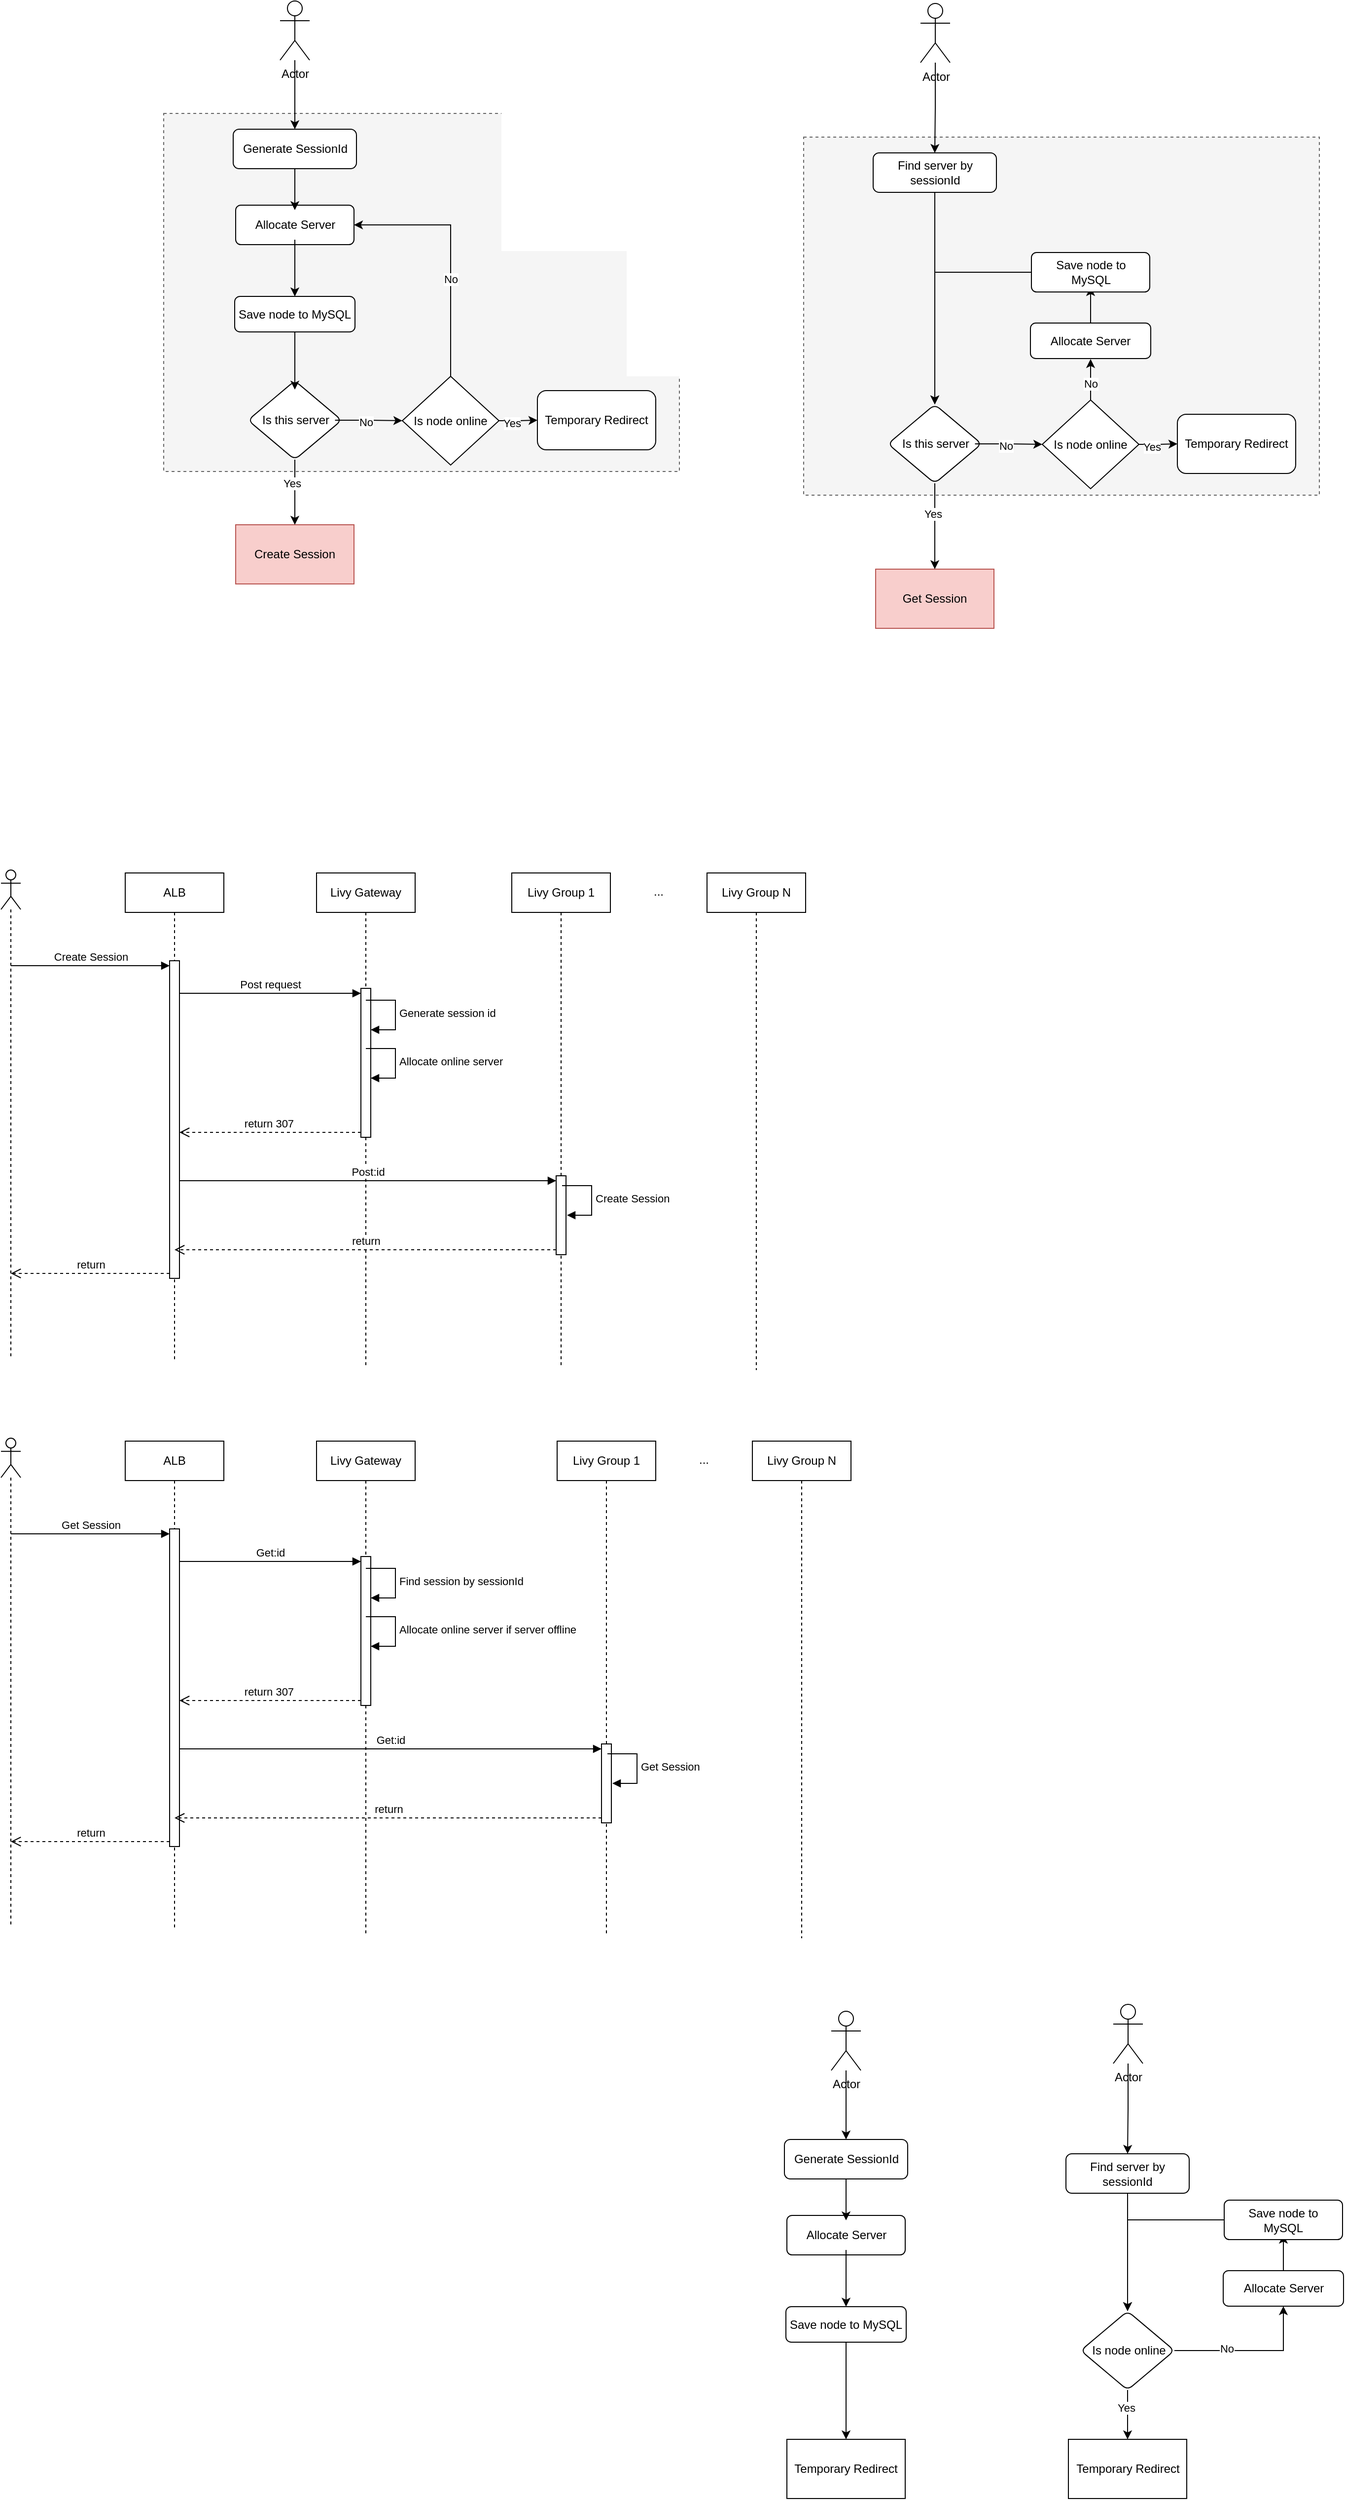<mxfile version="26.2.13">
  <diagram name="Page-1" id="TxlCP_52Zl4pygI22ciM">
    <mxGraphModel dx="1428" dy="822" grid="0" gridSize="10" guides="1" tooltips="1" connect="1" arrows="1" fold="1" page="0" pageScale="1" pageWidth="827" pageHeight="1169" math="0" shadow="0">
      <root>
        <mxCell id="0" />
        <mxCell id="1" parent="0" />
        <mxCell id="MgTznX3Nh4NJQTIRdK1o-61" value="" style="rounded=0;whiteSpace=wrap;html=1;dashed=1;fillColor=#f5f5f5;fontColor=#333333;strokeColor=#666666;" vertex="1" parent="1">
          <mxGeometry x="881" y="218" width="523" height="363" as="geometry" />
        </mxCell>
        <mxCell id="MgTznX3Nh4NJQTIRdK1o-23" value="" style="rounded=0;whiteSpace=wrap;html=1;dashed=1;fillColor=#f5f5f5;fontColor=#333333;strokeColor=#666666;" vertex="1" parent="1">
          <mxGeometry x="232" y="194" width="523" height="363" as="geometry" />
        </mxCell>
        <mxCell id="F9eBlbKyJguKDcQdJxCm-21" value="" style="edgeStyle=orthogonalEdgeStyle;rounded=0;orthogonalLoop=1;jettySize=auto;html=1;" parent="1" source="F9eBlbKyJguKDcQdJxCm-1" target="F9eBlbKyJguKDcQdJxCm-20" edge="1">
          <mxGeometry relative="1" as="geometry" />
        </mxCell>
        <mxCell id="F9eBlbKyJguKDcQdJxCm-1" value="Actor" style="shape=umlActor;verticalLabelPosition=bottom;verticalAlign=top;html=1;outlineConnect=0;" parent="1" vertex="1">
          <mxGeometry x="350" y="80" width="30" height="60" as="geometry" />
        </mxCell>
        <mxCell id="F9eBlbKyJguKDcQdJxCm-5" value="" style="rounded=1;whiteSpace=wrap;html=1;verticalAlign=top;arcSize=13;" parent="1" vertex="1">
          <mxGeometry x="305" y="287" width="120" height="40" as="geometry" />
        </mxCell>
        <mxCell id="MgTznX3Nh4NJQTIRdK1o-13" value="" style="edgeStyle=orthogonalEdgeStyle;rounded=0;orthogonalLoop=1;jettySize=auto;html=1;" edge="1" parent="1" source="F9eBlbKyJguKDcQdJxCm-7" target="MgTznX3Nh4NJQTIRdK1o-12">
          <mxGeometry relative="1" as="geometry" />
        </mxCell>
        <mxCell id="F9eBlbKyJguKDcQdJxCm-7" value="Allocate Server" style="text;html=1;align=center;verticalAlign=middle;whiteSpace=wrap;rounded=0;" parent="1" vertex="1">
          <mxGeometry x="322.5" y="292" width="85" height="30" as="geometry" />
        </mxCell>
        <mxCell id="F9eBlbKyJguKDcQdJxCm-11" value="" style="group" parent="1" vertex="1" connectable="0">
          <mxGeometry x="317.5" y="465" width="97" height="80" as="geometry" />
        </mxCell>
        <mxCell id="F9eBlbKyJguKDcQdJxCm-8" value="" style="rhombus;whiteSpace=wrap;html=1;verticalAlign=top;rounded=1;arcSize=13;" parent="F9eBlbKyJguKDcQdJxCm-11" vertex="1">
          <mxGeometry width="95" height="80" as="geometry" />
        </mxCell>
        <mxCell id="F9eBlbKyJguKDcQdJxCm-10" value="Is this server" style="text;html=1;align=center;verticalAlign=middle;whiteSpace=wrap;rounded=0;" parent="F9eBlbKyJguKDcQdJxCm-11" vertex="1">
          <mxGeometry x="8.75" y="25" width="79.5" height="30" as="geometry" />
        </mxCell>
        <mxCell id="F9eBlbKyJguKDcQdJxCm-22" value="" style="edgeStyle=orthogonalEdgeStyle;rounded=0;orthogonalLoop=1;jettySize=auto;html=1;" parent="1" source="F9eBlbKyJguKDcQdJxCm-20" target="F9eBlbKyJguKDcQdJxCm-7" edge="1">
          <mxGeometry relative="1" as="geometry" />
        </mxCell>
        <mxCell id="F9eBlbKyJguKDcQdJxCm-20" value="Generate SessionId" style="rounded=1;whiteSpace=wrap;html=1;" parent="1" vertex="1">
          <mxGeometry x="302.5" y="210" width="125" height="40" as="geometry" />
        </mxCell>
        <mxCell id="F9eBlbKyJguKDcQdJxCm-26" value="Create Session" style="whiteSpace=wrap;html=1;fillColor=#f8cecc;strokeColor=#b85450;" parent="1" vertex="1">
          <mxGeometry x="305" y="611" width="120" height="60" as="geometry" />
        </mxCell>
        <mxCell id="F9eBlbKyJguKDcQdJxCm-30" value="" style="edgeStyle=orthogonalEdgeStyle;rounded=0;orthogonalLoop=1;jettySize=auto;html=1;entryX=0.5;entryY=0;entryDx=0;entryDy=0;" parent="1" source="F9eBlbKyJguKDcQdJxCm-31" target="MgTznX3Nh4NJQTIRdK1o-69" edge="1">
          <mxGeometry relative="1" as="geometry">
            <mxPoint x="1014.5" y="212.5" as="targetPoint" />
          </mxGeometry>
        </mxCell>
        <mxCell id="F9eBlbKyJguKDcQdJxCm-31" value="Actor" style="shape=umlActor;verticalLabelPosition=bottom;verticalAlign=top;html=1;outlineConnect=0;" parent="1" vertex="1">
          <mxGeometry x="999.5" y="82.5" width="30" height="60" as="geometry" />
        </mxCell>
        <mxCell id="F9eBlbKyJguKDcQdJxCm-50" value="Get Session" style="whiteSpace=wrap;html=1;fillColor=#f8cecc;strokeColor=#b85450;" parent="1" vertex="1">
          <mxGeometry x="954" y="656" width="120" height="60" as="geometry" />
        </mxCell>
        <mxCell id="F9eBlbKyJguKDcQdJxCm-53" value="" style="shape=umlLifeline;perimeter=lifelinePerimeter;whiteSpace=wrap;html=1;container=1;dropTarget=0;collapsible=0;recursiveResize=0;outlineConnect=0;portConstraint=eastwest;newEdgeStyle={&quot;curved&quot;:0,&quot;rounded&quot;:0};participant=umlActor;" parent="1" vertex="1">
          <mxGeometry x="67" y="961" width="20" height="493" as="geometry" />
        </mxCell>
        <mxCell id="F9eBlbKyJguKDcQdJxCm-54" value="Livy Gateway" style="shape=umlLifeline;perimeter=lifelinePerimeter;whiteSpace=wrap;html=1;container=1;dropTarget=0;collapsible=0;recursiveResize=0;outlineConnect=0;portConstraint=eastwest;newEdgeStyle={&quot;curved&quot;:0,&quot;rounded&quot;:0};" parent="1" vertex="1">
          <mxGeometry x="387" y="964" width="100" height="500" as="geometry" />
        </mxCell>
        <mxCell id="F9eBlbKyJguKDcQdJxCm-68" value="" style="html=1;outlineConnect=0;targetShapes=umlLifeline;portConstraint=eastwest;newEdgeStyle={&quot;curved&quot;:0,&quot;rounded&quot;:0};points=[[0,0,0,0,5],[0,1,0,0,-5],[1,0,0,0,5],[1,1,0,0,-5]];perimeter=orthogonalPerimeter;" parent="F9eBlbKyJguKDcQdJxCm-54" vertex="1">
          <mxGeometry x="45" y="117" width="10" height="151" as="geometry" />
        </mxCell>
        <mxCell id="F9eBlbKyJguKDcQdJxCm-72" value="Generate session id" style="html=1;align=left;spacingLeft=2;endArrow=block;rounded=0;edgeStyle=orthogonalEdgeStyle;curved=0;rounded=0;" parent="F9eBlbKyJguKDcQdJxCm-54" edge="1">
          <mxGeometry relative="1" as="geometry">
            <mxPoint x="50" y="129" as="sourcePoint" />
            <Array as="points">
              <mxPoint x="80" y="159" />
            </Array>
            <mxPoint x="55" y="159" as="targetPoint" />
          </mxGeometry>
        </mxCell>
        <mxCell id="F9eBlbKyJguKDcQdJxCm-74" value="Allocate online server" style="html=1;align=left;spacingLeft=2;endArrow=block;rounded=0;edgeStyle=orthogonalEdgeStyle;curved=0;rounded=0;" parent="F9eBlbKyJguKDcQdJxCm-54" edge="1">
          <mxGeometry relative="1" as="geometry">
            <mxPoint x="50" y="178" as="sourcePoint" />
            <Array as="points">
              <mxPoint x="80" y="208" />
            </Array>
            <mxPoint x="55" y="208" as="targetPoint" />
          </mxGeometry>
        </mxCell>
        <mxCell id="F9eBlbKyJguKDcQdJxCm-55" value="Livy Group 1" style="shape=umlLifeline;perimeter=lifelinePerimeter;whiteSpace=wrap;html=1;container=1;dropTarget=0;collapsible=0;recursiveResize=0;outlineConnect=0;portConstraint=eastwest;newEdgeStyle={&quot;curved&quot;:0,&quot;rounded&quot;:0};" parent="1" vertex="1">
          <mxGeometry x="585" y="964" width="100" height="500" as="geometry" />
        </mxCell>
        <mxCell id="F9eBlbKyJguKDcQdJxCm-75" value="" style="html=1;points=[[0,0,0,0,5],[0,1,0,0,-5],[1,0,0,0,5],[1,1,0,0,-5]];perimeter=orthogonalPerimeter;outlineConnect=0;targetShapes=umlLifeline;portConstraint=eastwest;newEdgeStyle={&quot;curved&quot;:0,&quot;rounded&quot;:0};" parent="F9eBlbKyJguKDcQdJxCm-55" vertex="1">
          <mxGeometry x="45" y="307" width="10" height="80" as="geometry" />
        </mxCell>
        <mxCell id="F9eBlbKyJguKDcQdJxCm-80" value="Create Session" style="html=1;align=left;spacingLeft=2;endArrow=block;rounded=0;edgeStyle=orthogonalEdgeStyle;curved=0;rounded=0;" parent="F9eBlbKyJguKDcQdJxCm-55" edge="1">
          <mxGeometry relative="1" as="geometry">
            <mxPoint x="51" y="317" as="sourcePoint" />
            <Array as="points">
              <mxPoint x="81" y="347" />
            </Array>
            <mxPoint x="56" y="347" as="targetPoint" />
          </mxGeometry>
        </mxCell>
        <mxCell id="F9eBlbKyJguKDcQdJxCm-56" value="Livy Group N" style="shape=umlLifeline;perimeter=lifelinePerimeter;whiteSpace=wrap;html=1;container=1;dropTarget=0;collapsible=0;recursiveResize=0;outlineConnect=0;portConstraint=eastwest;newEdgeStyle={&quot;curved&quot;:0,&quot;rounded&quot;:0};" parent="1" vertex="1">
          <mxGeometry x="783" y="964" width="100" height="504" as="geometry" />
        </mxCell>
        <mxCell id="F9eBlbKyJguKDcQdJxCm-58" value="Create Session" style="html=1;verticalAlign=bottom;endArrow=block;curved=0;rounded=0;entryX=0;entryY=0;entryDx=0;entryDy=5;" parent="1" source="F9eBlbKyJguKDcQdJxCm-53" target="F9eBlbKyJguKDcQdJxCm-57" edge="1">
          <mxGeometry relative="1" as="geometry">
            <mxPoint x="220" y="1056" as="sourcePoint" />
          </mxGeometry>
        </mxCell>
        <mxCell id="F9eBlbKyJguKDcQdJxCm-59" value="return" style="html=1;verticalAlign=bottom;endArrow=open;dashed=1;endSize=8;curved=0;rounded=0;exitX=0;exitY=1;exitDx=0;exitDy=-5;" parent="1" source="F9eBlbKyJguKDcQdJxCm-57" target="F9eBlbKyJguKDcQdJxCm-53" edge="1">
          <mxGeometry relative="1" as="geometry">
            <mxPoint x="220" y="1126" as="targetPoint" />
          </mxGeometry>
        </mxCell>
        <mxCell id="F9eBlbKyJguKDcQdJxCm-67" value="ALB" style="shape=umlLifeline;perimeter=lifelinePerimeter;whiteSpace=wrap;html=1;container=1;dropTarget=0;collapsible=0;recursiveResize=0;outlineConnect=0;portConstraint=eastwest;newEdgeStyle={&quot;curved&quot;:0,&quot;rounded&quot;:0};" parent="1" vertex="1">
          <mxGeometry x="193" y="964" width="100" height="494" as="geometry" />
        </mxCell>
        <mxCell id="F9eBlbKyJguKDcQdJxCm-57" value="" style="html=1;points=[[0,0,0,0,5],[0,1,0,0,-5],[1,0,0,0,5],[1,1,0,0,-5]];perimeter=orthogonalPerimeter;outlineConnect=0;targetShapes=umlLifeline;portConstraint=eastwest;newEdgeStyle={&quot;curved&quot;:0,&quot;rounded&quot;:0};" parent="F9eBlbKyJguKDcQdJxCm-67" vertex="1">
          <mxGeometry x="45" y="89" width="10" height="322" as="geometry" />
        </mxCell>
        <mxCell id="F9eBlbKyJguKDcQdJxCm-69" value="Post request" style="html=1;verticalAlign=bottom;endArrow=block;curved=0;rounded=0;entryX=0;entryY=0;entryDx=0;entryDy=5;" parent="1" source="F9eBlbKyJguKDcQdJxCm-57" target="F9eBlbKyJguKDcQdJxCm-68" edge="1">
          <mxGeometry relative="1" as="geometry">
            <mxPoint x="362" y="1086" as="sourcePoint" />
          </mxGeometry>
        </mxCell>
        <mxCell id="F9eBlbKyJguKDcQdJxCm-70" value="return 307&amp;nbsp;" style="html=1;verticalAlign=bottom;endArrow=open;dashed=1;endSize=8;curved=0;rounded=0;exitX=0;exitY=1;exitDx=0;exitDy=-5;" parent="1" source="F9eBlbKyJguKDcQdJxCm-68" target="F9eBlbKyJguKDcQdJxCm-57" edge="1">
          <mxGeometry relative="1" as="geometry">
            <mxPoint x="362" y="1156" as="targetPoint" />
          </mxGeometry>
        </mxCell>
        <mxCell id="F9eBlbKyJguKDcQdJxCm-76" value="Post:id" style="html=1;verticalAlign=bottom;endArrow=block;curved=0;rounded=0;entryX=0;entryY=0;entryDx=0;entryDy=5;" parent="1" source="F9eBlbKyJguKDcQdJxCm-57" target="F9eBlbKyJguKDcQdJxCm-75" edge="1">
          <mxGeometry relative="1" as="geometry">
            <mxPoint x="560" y="1276" as="sourcePoint" />
          </mxGeometry>
        </mxCell>
        <mxCell id="F9eBlbKyJguKDcQdJxCm-77" value="return" style="html=1;verticalAlign=bottom;endArrow=open;dashed=1;endSize=8;curved=0;rounded=0;exitX=0;exitY=1;exitDx=0;exitDy=-5;" parent="1" source="F9eBlbKyJguKDcQdJxCm-75" target="F9eBlbKyJguKDcQdJxCm-67" edge="1">
          <mxGeometry relative="1" as="geometry">
            <mxPoint x="560" y="1346" as="targetPoint" />
          </mxGeometry>
        </mxCell>
        <mxCell id="F9eBlbKyJguKDcQdJxCm-78" value="..." style="text;html=1;align=center;verticalAlign=middle;whiteSpace=wrap;rounded=0;" parent="1" vertex="1">
          <mxGeometry x="704" y="968" width="60" height="30" as="geometry" />
        </mxCell>
        <mxCell id="F9eBlbKyJguKDcQdJxCm-81" value="" style="shape=umlLifeline;perimeter=lifelinePerimeter;whiteSpace=wrap;html=1;container=1;dropTarget=0;collapsible=0;recursiveResize=0;outlineConnect=0;portConstraint=eastwest;newEdgeStyle={&quot;curved&quot;:0,&quot;rounded&quot;:0};participant=umlActor;" parent="1" vertex="1">
          <mxGeometry x="67" y="1537" width="20" height="493" as="geometry" />
        </mxCell>
        <mxCell id="F9eBlbKyJguKDcQdJxCm-82" value="Livy Gateway" style="shape=umlLifeline;perimeter=lifelinePerimeter;whiteSpace=wrap;html=1;container=1;dropTarget=0;collapsible=0;recursiveResize=0;outlineConnect=0;portConstraint=eastwest;newEdgeStyle={&quot;curved&quot;:0,&quot;rounded&quot;:0};" parent="1" vertex="1">
          <mxGeometry x="387" y="1540" width="100" height="500" as="geometry" />
        </mxCell>
        <mxCell id="F9eBlbKyJguKDcQdJxCm-83" value="" style="html=1;outlineConnect=0;targetShapes=umlLifeline;portConstraint=eastwest;newEdgeStyle={&quot;curved&quot;:0,&quot;rounded&quot;:0};points=[[0,0,0,0,5],[0,1,0,0,-5],[1,0,0,0,5],[1,1,0,0,-5]];perimeter=orthogonalPerimeter;" parent="F9eBlbKyJguKDcQdJxCm-82" vertex="1">
          <mxGeometry x="45" y="117" width="10" height="151" as="geometry" />
        </mxCell>
        <mxCell id="F9eBlbKyJguKDcQdJxCm-84" value="Find session by sessionId" style="html=1;align=left;spacingLeft=2;endArrow=block;rounded=0;edgeStyle=orthogonalEdgeStyle;curved=0;rounded=0;" parent="F9eBlbKyJguKDcQdJxCm-82" edge="1">
          <mxGeometry relative="1" as="geometry">
            <mxPoint x="50" y="129" as="sourcePoint" />
            <Array as="points">
              <mxPoint x="80" y="159" />
            </Array>
            <mxPoint x="55" y="159" as="targetPoint" />
          </mxGeometry>
        </mxCell>
        <mxCell id="F9eBlbKyJguKDcQdJxCm-85" value="Allocate online server if server offline" style="html=1;align=left;spacingLeft=2;endArrow=block;rounded=0;edgeStyle=orthogonalEdgeStyle;curved=0;rounded=0;" parent="F9eBlbKyJguKDcQdJxCm-82" edge="1">
          <mxGeometry relative="1" as="geometry">
            <mxPoint x="50" y="178" as="sourcePoint" />
            <Array as="points">
              <mxPoint x="80" y="208" />
            </Array>
            <mxPoint x="55" y="208" as="targetPoint" />
          </mxGeometry>
        </mxCell>
        <mxCell id="F9eBlbKyJguKDcQdJxCm-86" value="Livy Group 1" style="shape=umlLifeline;perimeter=lifelinePerimeter;whiteSpace=wrap;html=1;container=1;dropTarget=0;collapsible=0;recursiveResize=0;outlineConnect=0;portConstraint=eastwest;newEdgeStyle={&quot;curved&quot;:0,&quot;rounded&quot;:0};" parent="1" vertex="1">
          <mxGeometry x="631" y="1540" width="100" height="500" as="geometry" />
        </mxCell>
        <mxCell id="F9eBlbKyJguKDcQdJxCm-87" value="" style="html=1;points=[[0,0,0,0,5],[0,1,0,0,-5],[1,0,0,0,5],[1,1,0,0,-5]];perimeter=orthogonalPerimeter;outlineConnect=0;targetShapes=umlLifeline;portConstraint=eastwest;newEdgeStyle={&quot;curved&quot;:0,&quot;rounded&quot;:0};" parent="F9eBlbKyJguKDcQdJxCm-86" vertex="1">
          <mxGeometry x="45" y="307" width="10" height="80" as="geometry" />
        </mxCell>
        <mxCell id="F9eBlbKyJguKDcQdJxCm-88" value="Get Session" style="html=1;align=left;spacingLeft=2;endArrow=block;rounded=0;edgeStyle=orthogonalEdgeStyle;curved=0;rounded=0;" parent="F9eBlbKyJguKDcQdJxCm-86" edge="1">
          <mxGeometry relative="1" as="geometry">
            <mxPoint x="51" y="317" as="sourcePoint" />
            <Array as="points">
              <mxPoint x="81" y="347" />
            </Array>
            <mxPoint x="56" y="347" as="targetPoint" />
          </mxGeometry>
        </mxCell>
        <mxCell id="F9eBlbKyJguKDcQdJxCm-89" value="Livy Group N" style="shape=umlLifeline;perimeter=lifelinePerimeter;whiteSpace=wrap;html=1;container=1;dropTarget=0;collapsible=0;recursiveResize=0;outlineConnect=0;portConstraint=eastwest;newEdgeStyle={&quot;curved&quot;:0,&quot;rounded&quot;:0};" parent="1" vertex="1">
          <mxGeometry x="829" y="1540" width="100" height="504" as="geometry" />
        </mxCell>
        <mxCell id="F9eBlbKyJguKDcQdJxCm-90" value="Get Session" style="html=1;verticalAlign=bottom;endArrow=block;curved=0;rounded=0;entryX=0;entryY=0;entryDx=0;entryDy=5;" parent="1" source="F9eBlbKyJguKDcQdJxCm-81" target="F9eBlbKyJguKDcQdJxCm-93" edge="1">
          <mxGeometry relative="1" as="geometry">
            <mxPoint x="220" y="1632" as="sourcePoint" />
          </mxGeometry>
        </mxCell>
        <mxCell id="F9eBlbKyJguKDcQdJxCm-91" value="return" style="html=1;verticalAlign=bottom;endArrow=open;dashed=1;endSize=8;curved=0;rounded=0;exitX=0;exitY=1;exitDx=0;exitDy=-5;" parent="1" source="F9eBlbKyJguKDcQdJxCm-93" target="F9eBlbKyJguKDcQdJxCm-81" edge="1">
          <mxGeometry relative="1" as="geometry">
            <mxPoint x="220" y="1702" as="targetPoint" />
          </mxGeometry>
        </mxCell>
        <mxCell id="F9eBlbKyJguKDcQdJxCm-92" value="ALB" style="shape=umlLifeline;perimeter=lifelinePerimeter;whiteSpace=wrap;html=1;container=1;dropTarget=0;collapsible=0;recursiveResize=0;outlineConnect=0;portConstraint=eastwest;newEdgeStyle={&quot;curved&quot;:0,&quot;rounded&quot;:0};" parent="1" vertex="1">
          <mxGeometry x="193" y="1540" width="100" height="494" as="geometry" />
        </mxCell>
        <mxCell id="F9eBlbKyJguKDcQdJxCm-93" value="" style="html=1;points=[[0,0,0,0,5],[0,1,0,0,-5],[1,0,0,0,5],[1,1,0,0,-5]];perimeter=orthogonalPerimeter;outlineConnect=0;targetShapes=umlLifeline;portConstraint=eastwest;newEdgeStyle={&quot;curved&quot;:0,&quot;rounded&quot;:0};" parent="F9eBlbKyJguKDcQdJxCm-92" vertex="1">
          <mxGeometry x="45" y="89" width="10" height="322" as="geometry" />
        </mxCell>
        <mxCell id="F9eBlbKyJguKDcQdJxCm-94" value="Get:id" style="html=1;verticalAlign=bottom;endArrow=block;curved=0;rounded=0;entryX=0;entryY=0;entryDx=0;entryDy=5;" parent="1" source="F9eBlbKyJguKDcQdJxCm-93" target="F9eBlbKyJguKDcQdJxCm-83" edge="1">
          <mxGeometry relative="1" as="geometry">
            <mxPoint x="362" y="1662" as="sourcePoint" />
          </mxGeometry>
        </mxCell>
        <mxCell id="F9eBlbKyJguKDcQdJxCm-95" value="return 307&amp;nbsp;" style="html=1;verticalAlign=bottom;endArrow=open;dashed=1;endSize=8;curved=0;rounded=0;exitX=0;exitY=1;exitDx=0;exitDy=-5;" parent="1" source="F9eBlbKyJguKDcQdJxCm-83" target="F9eBlbKyJguKDcQdJxCm-93" edge="1">
          <mxGeometry relative="1" as="geometry">
            <mxPoint x="362" y="1732" as="targetPoint" />
          </mxGeometry>
        </mxCell>
        <mxCell id="F9eBlbKyJguKDcQdJxCm-96" value="Get:id" style="html=1;verticalAlign=bottom;endArrow=block;curved=0;rounded=0;entryX=0;entryY=0;entryDx=0;entryDy=5;" parent="1" source="F9eBlbKyJguKDcQdJxCm-93" target="F9eBlbKyJguKDcQdJxCm-87" edge="1">
          <mxGeometry relative="1" as="geometry">
            <mxPoint x="560" y="1852" as="sourcePoint" />
          </mxGeometry>
        </mxCell>
        <mxCell id="F9eBlbKyJguKDcQdJxCm-97" value="return" style="html=1;verticalAlign=bottom;endArrow=open;dashed=1;endSize=8;curved=0;rounded=0;exitX=0;exitY=1;exitDx=0;exitDy=-5;" parent="1" source="F9eBlbKyJguKDcQdJxCm-87" target="F9eBlbKyJguKDcQdJxCm-92" edge="1">
          <mxGeometry relative="1" as="geometry">
            <mxPoint x="560" y="1922" as="targetPoint" />
          </mxGeometry>
        </mxCell>
        <mxCell id="F9eBlbKyJguKDcQdJxCm-98" value="..." style="text;html=1;align=center;verticalAlign=middle;whiteSpace=wrap;rounded=0;" parent="1" vertex="1">
          <mxGeometry x="750" y="1544" width="60" height="30" as="geometry" />
        </mxCell>
        <mxCell id="MgTznX3Nh4NJQTIRdK1o-16" value="" style="edgeStyle=orthogonalEdgeStyle;rounded=0;orthogonalLoop=1;jettySize=auto;html=1;" edge="1" parent="1" source="MgTznX3Nh4NJQTIRdK1o-12">
          <mxGeometry relative="1" as="geometry">
            <mxPoint x="365" y="474" as="targetPoint" />
          </mxGeometry>
        </mxCell>
        <mxCell id="MgTznX3Nh4NJQTIRdK1o-12" value="Save node to MySQL" style="rounded=1;whiteSpace=wrap;html=1;" vertex="1" parent="1">
          <mxGeometry x="304" y="379.5" width="122" height="36" as="geometry" />
        </mxCell>
        <mxCell id="MgTznX3Nh4NJQTIRdK1o-20" value="" style="edgeStyle=orthogonalEdgeStyle;rounded=0;orthogonalLoop=1;jettySize=auto;html=1;entryX=0.5;entryY=0;entryDx=0;entryDy=0;" edge="1" parent="1" source="F9eBlbKyJguKDcQdJxCm-8" target="F9eBlbKyJguKDcQdJxCm-26">
          <mxGeometry relative="1" as="geometry">
            <mxPoint x="365" y="605" as="targetPoint" />
          </mxGeometry>
        </mxCell>
        <mxCell id="MgTznX3Nh4NJQTIRdK1o-21" value="Yes" style="edgeLabel;html=1;align=center;verticalAlign=middle;resizable=0;points=[];" vertex="1" connectable="0" parent="MgTznX3Nh4NJQTIRdK1o-20">
          <mxGeometry x="-0.267" y="-3" relative="1" as="geometry">
            <mxPoint as="offset" />
          </mxGeometry>
        </mxCell>
        <mxCell id="MgTznX3Nh4NJQTIRdK1o-55" value="" style="edgeStyle=orthogonalEdgeStyle;rounded=0;orthogonalLoop=1;jettySize=auto;html=1;" edge="1" parent="1" source="MgTznX3Nh4NJQTIRdK1o-48" target="MgTznX3Nh4NJQTIRdK1o-52">
          <mxGeometry relative="1" as="geometry" />
        </mxCell>
        <mxCell id="MgTznX3Nh4NJQTIRdK1o-56" value="Yes" style="edgeLabel;html=1;align=center;verticalAlign=middle;resizable=0;points=[];" vertex="1" connectable="0" parent="MgTznX3Nh4NJQTIRdK1o-55">
          <mxGeometry x="-0.342" y="-1" relative="1" as="geometry">
            <mxPoint y="1" as="offset" />
          </mxGeometry>
        </mxCell>
        <mxCell id="MgTznX3Nh4NJQTIRdK1o-57" style="edgeStyle=orthogonalEdgeStyle;rounded=0;orthogonalLoop=1;jettySize=auto;html=1;entryX=1;entryY=0.5;entryDx=0;entryDy=0;exitX=0.5;exitY=0;exitDx=0;exitDy=0;" edge="1" parent="1" source="MgTznX3Nh4NJQTIRdK1o-48" target="F9eBlbKyJguKDcQdJxCm-5">
          <mxGeometry relative="1" as="geometry" />
        </mxCell>
        <mxCell id="MgTznX3Nh4NJQTIRdK1o-58" value="No" style="edgeLabel;html=1;align=center;verticalAlign=middle;resizable=0;points=[];" vertex="1" connectable="0" parent="MgTznX3Nh4NJQTIRdK1o-57">
          <mxGeometry x="-0.217" relative="1" as="geometry">
            <mxPoint as="offset" />
          </mxGeometry>
        </mxCell>
        <mxCell id="MgTznX3Nh4NJQTIRdK1o-48" value="Is node online" style="rhombus;whiteSpace=wrap;html=1;" vertex="1" parent="1">
          <mxGeometry x="474" y="460.5" width="98" height="90" as="geometry" />
        </mxCell>
        <mxCell id="MgTznX3Nh4NJQTIRdK1o-52" value="Temporary Redirect" style="rounded=1;whiteSpace=wrap;html=1;" vertex="1" parent="1">
          <mxGeometry x="611" y="475" width="120" height="60" as="geometry" />
        </mxCell>
        <mxCell id="MgTznX3Nh4NJQTIRdK1o-53" value="" style="edgeStyle=orthogonalEdgeStyle;rounded=0;orthogonalLoop=1;jettySize=auto;html=1;" edge="1" parent="1" source="F9eBlbKyJguKDcQdJxCm-10" target="MgTznX3Nh4NJQTIRdK1o-48">
          <mxGeometry relative="1" as="geometry" />
        </mxCell>
        <mxCell id="MgTznX3Nh4NJQTIRdK1o-54" value="No" style="edgeLabel;html=1;align=center;verticalAlign=middle;resizable=0;points=[];" vertex="1" connectable="0" parent="MgTznX3Nh4NJQTIRdK1o-53">
          <mxGeometry x="-0.12" y="-2" relative="1" as="geometry">
            <mxPoint as="offset" />
          </mxGeometry>
        </mxCell>
        <mxCell id="MgTznX3Nh4NJQTIRdK1o-65" value="" style="group" vertex="1" connectable="0" parent="1">
          <mxGeometry x="966.5" y="489" width="97" height="80" as="geometry" />
        </mxCell>
        <mxCell id="MgTznX3Nh4NJQTIRdK1o-66" value="" style="rhombus;whiteSpace=wrap;html=1;verticalAlign=top;rounded=1;arcSize=13;" vertex="1" parent="MgTznX3Nh4NJQTIRdK1o-65">
          <mxGeometry width="95" height="80" as="geometry" />
        </mxCell>
        <mxCell id="MgTznX3Nh4NJQTIRdK1o-67" value="Is this server" style="text;html=1;align=center;verticalAlign=middle;whiteSpace=wrap;rounded=0;" vertex="1" parent="MgTznX3Nh4NJQTIRdK1o-65">
          <mxGeometry x="8.75" y="25" width="79.5" height="30" as="geometry" />
        </mxCell>
        <mxCell id="MgTznX3Nh4NJQTIRdK1o-83" style="edgeStyle=orthogonalEdgeStyle;rounded=0;orthogonalLoop=1;jettySize=auto;html=1;" edge="1" parent="1" source="MgTznX3Nh4NJQTIRdK1o-69" target="MgTznX3Nh4NJQTIRdK1o-66">
          <mxGeometry relative="1" as="geometry" />
        </mxCell>
        <mxCell id="MgTznX3Nh4NJQTIRdK1o-69" value="Find server by sessionId" style="rounded=1;whiteSpace=wrap;html=1;" vertex="1" parent="1">
          <mxGeometry x="951.5" y="234" width="125" height="40" as="geometry" />
        </mxCell>
        <mxCell id="MgTznX3Nh4NJQTIRdK1o-82" value="" style="edgeStyle=orthogonalEdgeStyle;rounded=0;orthogonalLoop=1;jettySize=auto;html=1;" edge="1" parent="1" source="MgTznX3Nh4NJQTIRdK1o-71" target="MgTznX3Nh4NJQTIRdK1o-64">
          <mxGeometry relative="1" as="geometry" />
        </mxCell>
        <mxCell id="MgTznX3Nh4NJQTIRdK1o-71" value="Allocate Server" style="rounded=1;whiteSpace=wrap;html=1;" vertex="1" parent="1">
          <mxGeometry x="1111" y="406.5" width="122" height="36" as="geometry" />
        </mxCell>
        <mxCell id="MgTznX3Nh4NJQTIRdK1o-73" value="" style="edgeStyle=orthogonalEdgeStyle;rounded=0;orthogonalLoop=1;jettySize=auto;html=1;" edge="1" parent="1" source="MgTznX3Nh4NJQTIRdK1o-77" target="MgTznX3Nh4NJQTIRdK1o-78">
          <mxGeometry relative="1" as="geometry" />
        </mxCell>
        <mxCell id="MgTznX3Nh4NJQTIRdK1o-74" value="Yes" style="edgeLabel;html=1;align=center;verticalAlign=middle;resizable=0;points=[];" vertex="1" connectable="0" parent="MgTznX3Nh4NJQTIRdK1o-73">
          <mxGeometry x="-0.342" y="-1" relative="1" as="geometry">
            <mxPoint y="1" as="offset" />
          </mxGeometry>
        </mxCell>
        <mxCell id="MgTznX3Nh4NJQTIRdK1o-75" style="edgeStyle=orthogonalEdgeStyle;rounded=0;orthogonalLoop=1;jettySize=auto;html=1;exitX=0.5;exitY=0;exitDx=0;exitDy=0;" edge="1" parent="1" source="MgTznX3Nh4NJQTIRdK1o-77">
          <mxGeometry relative="1" as="geometry">
            <mxPoint x="1172" y="443" as="targetPoint" />
          </mxGeometry>
        </mxCell>
        <mxCell id="MgTznX3Nh4NJQTIRdK1o-76" value="No" style="edgeLabel;html=1;align=center;verticalAlign=middle;resizable=0;points=[];" vertex="1" connectable="0" parent="MgTznX3Nh4NJQTIRdK1o-75">
          <mxGeometry x="-0.217" relative="1" as="geometry">
            <mxPoint as="offset" />
          </mxGeometry>
        </mxCell>
        <mxCell id="MgTznX3Nh4NJQTIRdK1o-77" value="Is node online" style="rhombus;whiteSpace=wrap;html=1;" vertex="1" parent="1">
          <mxGeometry x="1123" y="484.5" width="98" height="90" as="geometry" />
        </mxCell>
        <mxCell id="MgTznX3Nh4NJQTIRdK1o-78" value="Temporary Redirect" style="rounded=1;whiteSpace=wrap;html=1;" vertex="1" parent="1">
          <mxGeometry x="1260" y="499" width="120" height="60" as="geometry" />
        </mxCell>
        <mxCell id="MgTznX3Nh4NJQTIRdK1o-79" value="" style="edgeStyle=orthogonalEdgeStyle;rounded=0;orthogonalLoop=1;jettySize=auto;html=1;" edge="1" parent="1" source="MgTznX3Nh4NJQTIRdK1o-67" target="MgTznX3Nh4NJQTIRdK1o-77">
          <mxGeometry relative="1" as="geometry" />
        </mxCell>
        <mxCell id="MgTznX3Nh4NJQTIRdK1o-80" value="No" style="edgeLabel;html=1;align=center;verticalAlign=middle;resizable=0;points=[];" vertex="1" connectable="0" parent="MgTznX3Nh4NJQTIRdK1o-79">
          <mxGeometry x="-0.12" y="-2" relative="1" as="geometry">
            <mxPoint as="offset" />
          </mxGeometry>
        </mxCell>
        <mxCell id="MgTznX3Nh4NJQTIRdK1o-81" value="" style="group" vertex="1" connectable="0" parent="1">
          <mxGeometry x="1112" y="335" width="120" height="40" as="geometry" />
        </mxCell>
        <mxCell id="MgTznX3Nh4NJQTIRdK1o-62" value="" style="rounded=1;whiteSpace=wrap;html=1;verticalAlign=top;arcSize=13;" vertex="1" parent="MgTznX3Nh4NJQTIRdK1o-81">
          <mxGeometry width="120" height="40" as="geometry" />
        </mxCell>
        <mxCell id="MgTznX3Nh4NJQTIRdK1o-64" value="Save node to MySQL" style="text;html=1;align=center;verticalAlign=middle;whiteSpace=wrap;rounded=0;" vertex="1" parent="MgTznX3Nh4NJQTIRdK1o-81">
          <mxGeometry x="17.5" y="5" width="85" height="30" as="geometry" />
        </mxCell>
        <mxCell id="MgTznX3Nh4NJQTIRdK1o-84" style="edgeStyle=orthogonalEdgeStyle;rounded=0;orthogonalLoop=1;jettySize=auto;html=1;entryX=0.5;entryY=0;entryDx=0;entryDy=0;" edge="1" parent="1" source="MgTznX3Nh4NJQTIRdK1o-66" target="F9eBlbKyJguKDcQdJxCm-50">
          <mxGeometry relative="1" as="geometry" />
        </mxCell>
        <mxCell id="MgTznX3Nh4NJQTIRdK1o-85" value="Yes" style="edgeLabel;html=1;align=center;verticalAlign=middle;resizable=0;points=[];" vertex="1" connectable="0" parent="MgTznX3Nh4NJQTIRdK1o-84">
          <mxGeometry x="-0.287" y="-2" relative="1" as="geometry">
            <mxPoint as="offset" />
          </mxGeometry>
        </mxCell>
        <mxCell id="MgTznX3Nh4NJQTIRdK1o-86" style="edgeStyle=orthogonalEdgeStyle;rounded=0;orthogonalLoop=1;jettySize=auto;html=1;entryX=0.5;entryY=0;entryDx=0;entryDy=0;" edge="1" parent="1" source="MgTznX3Nh4NJQTIRdK1o-62" target="MgTznX3Nh4NJQTIRdK1o-66">
          <mxGeometry relative="1" as="geometry" />
        </mxCell>
        <mxCell id="MgTznX3Nh4NJQTIRdK1o-88" value="" style="edgeStyle=orthogonalEdgeStyle;rounded=0;orthogonalLoop=1;jettySize=auto;html=1;" edge="1" parent="1" source="MgTznX3Nh4NJQTIRdK1o-89" target="MgTznX3Nh4NJQTIRdK1o-97">
          <mxGeometry relative="1" as="geometry" />
        </mxCell>
        <mxCell id="MgTznX3Nh4NJQTIRdK1o-89" value="Actor" style="shape=umlActor;verticalLabelPosition=bottom;verticalAlign=top;html=1;outlineConnect=0;" vertex="1" parent="1">
          <mxGeometry x="909" y="2118" width="30" height="60" as="geometry" />
        </mxCell>
        <mxCell id="MgTznX3Nh4NJQTIRdK1o-90" value="" style="rounded=1;whiteSpace=wrap;html=1;verticalAlign=top;arcSize=13;" vertex="1" parent="1">
          <mxGeometry x="864" y="2325" width="120" height="40" as="geometry" />
        </mxCell>
        <mxCell id="MgTznX3Nh4NJQTIRdK1o-91" value="" style="edgeStyle=orthogonalEdgeStyle;rounded=0;orthogonalLoop=1;jettySize=auto;html=1;" edge="1" parent="1" source="MgTznX3Nh4NJQTIRdK1o-92" target="MgTznX3Nh4NJQTIRdK1o-100">
          <mxGeometry relative="1" as="geometry" />
        </mxCell>
        <mxCell id="MgTznX3Nh4NJQTIRdK1o-92" value="Allocate Server" style="text;html=1;align=center;verticalAlign=middle;whiteSpace=wrap;rounded=0;" vertex="1" parent="1">
          <mxGeometry x="881.5" y="2330" width="85" height="30" as="geometry" />
        </mxCell>
        <mxCell id="MgTznX3Nh4NJQTIRdK1o-96" value="" style="edgeStyle=orthogonalEdgeStyle;rounded=0;orthogonalLoop=1;jettySize=auto;html=1;" edge="1" parent="1" source="MgTznX3Nh4NJQTIRdK1o-97" target="MgTznX3Nh4NJQTIRdK1o-92">
          <mxGeometry relative="1" as="geometry" />
        </mxCell>
        <mxCell id="MgTznX3Nh4NJQTIRdK1o-97" value="Generate SessionId" style="rounded=1;whiteSpace=wrap;html=1;" vertex="1" parent="1">
          <mxGeometry x="861.5" y="2248" width="125" height="40" as="geometry" />
        </mxCell>
        <mxCell id="MgTznX3Nh4NJQTIRdK1o-99" value="" style="edgeStyle=orthogonalEdgeStyle;rounded=0;orthogonalLoop=1;jettySize=auto;html=1;entryX=0.5;entryY=0;entryDx=0;entryDy=0;" edge="1" parent="1" source="MgTznX3Nh4NJQTIRdK1o-100" target="MgTznX3Nh4NJQTIRdK1o-111">
          <mxGeometry relative="1" as="geometry">
            <mxPoint x="924" y="2512" as="targetPoint" />
          </mxGeometry>
        </mxCell>
        <mxCell id="MgTznX3Nh4NJQTIRdK1o-100" value="Save node to MySQL" style="rounded=1;whiteSpace=wrap;html=1;" vertex="1" parent="1">
          <mxGeometry x="863" y="2417.5" width="122" height="36" as="geometry" />
        </mxCell>
        <mxCell id="MgTznX3Nh4NJQTIRdK1o-111" value="Temporary Redirect" style="rounded=0;whiteSpace=wrap;html=1;" vertex="1" parent="1">
          <mxGeometry x="864" y="2552" width="120" height="60" as="geometry" />
        </mxCell>
        <mxCell id="MgTznX3Nh4NJQTIRdK1o-112" value="" style="edgeStyle=orthogonalEdgeStyle;rounded=0;orthogonalLoop=1;jettySize=auto;html=1;entryX=0.5;entryY=0;entryDx=0;entryDy=0;" edge="1" parent="1" source="MgTznX3Nh4NJQTIRdK1o-113" target="MgTznX3Nh4NJQTIRdK1o-120">
          <mxGeometry relative="1" as="geometry">
            <mxPoint x="1210" y="2241" as="targetPoint" />
          </mxGeometry>
        </mxCell>
        <mxCell id="MgTznX3Nh4NJQTIRdK1o-113" value="Actor" style="shape=umlActor;verticalLabelPosition=bottom;verticalAlign=top;html=1;outlineConnect=0;" vertex="1" parent="1">
          <mxGeometry x="1195" y="2111" width="30" height="60" as="geometry" />
        </mxCell>
        <mxCell id="MgTznX3Nh4NJQTIRdK1o-116" value="" style="group" vertex="1" connectable="0" parent="1">
          <mxGeometry x="1162" y="2422" width="97" height="80" as="geometry" />
        </mxCell>
        <mxCell id="MgTznX3Nh4NJQTIRdK1o-117" value="" style="rhombus;whiteSpace=wrap;html=1;verticalAlign=top;rounded=1;arcSize=13;" vertex="1" parent="MgTznX3Nh4NJQTIRdK1o-116">
          <mxGeometry width="95" height="80" as="geometry" />
        </mxCell>
        <mxCell id="MgTznX3Nh4NJQTIRdK1o-118" value="Is node online" style="text;html=1;align=center;verticalAlign=middle;whiteSpace=wrap;rounded=0;" vertex="1" parent="MgTznX3Nh4NJQTIRdK1o-116">
          <mxGeometry x="8.75" y="25" width="79.5" height="30" as="geometry" />
        </mxCell>
        <mxCell id="MgTznX3Nh4NJQTIRdK1o-119" style="edgeStyle=orthogonalEdgeStyle;rounded=0;orthogonalLoop=1;jettySize=auto;html=1;" edge="1" parent="1" source="MgTznX3Nh4NJQTIRdK1o-120" target="MgTznX3Nh4NJQTIRdK1o-117">
          <mxGeometry relative="1" as="geometry" />
        </mxCell>
        <mxCell id="MgTznX3Nh4NJQTIRdK1o-120" value="Find server by sessionId" style="rounded=1;whiteSpace=wrap;html=1;" vertex="1" parent="1">
          <mxGeometry x="1147" y="2262.5" width="125" height="40" as="geometry" />
        </mxCell>
        <mxCell id="MgTznX3Nh4NJQTIRdK1o-121" value="" style="edgeStyle=orthogonalEdgeStyle;rounded=0;orthogonalLoop=1;jettySize=auto;html=1;" edge="1" parent="1" source="MgTznX3Nh4NJQTIRdK1o-122" target="MgTznX3Nh4NJQTIRdK1o-133">
          <mxGeometry relative="1" as="geometry" />
        </mxCell>
        <mxCell id="MgTznX3Nh4NJQTIRdK1o-122" value="Allocate Server" style="rounded=1;whiteSpace=wrap;html=1;" vertex="1" parent="1">
          <mxGeometry x="1306.5" y="2381" width="122" height="36" as="geometry" />
        </mxCell>
        <mxCell id="MgTznX3Nh4NJQTIRdK1o-131" value="" style="group" vertex="1" connectable="0" parent="1">
          <mxGeometry x="1307.5" y="2309.5" width="120" height="40" as="geometry" />
        </mxCell>
        <mxCell id="MgTznX3Nh4NJQTIRdK1o-132" value="" style="rounded=1;whiteSpace=wrap;html=1;verticalAlign=top;arcSize=13;" vertex="1" parent="MgTznX3Nh4NJQTIRdK1o-131">
          <mxGeometry width="120" height="40" as="geometry" />
        </mxCell>
        <mxCell id="MgTznX3Nh4NJQTIRdK1o-133" value="Save node to MySQL" style="text;html=1;align=center;verticalAlign=middle;whiteSpace=wrap;rounded=0;" vertex="1" parent="MgTznX3Nh4NJQTIRdK1o-131">
          <mxGeometry x="17.5" y="5" width="85" height="30" as="geometry" />
        </mxCell>
        <mxCell id="MgTznX3Nh4NJQTIRdK1o-134" style="edgeStyle=orthogonalEdgeStyle;rounded=0;orthogonalLoop=1;jettySize=auto;html=1;entryX=0.5;entryY=0;entryDx=0;entryDy=0;" edge="1" parent="1" source="MgTznX3Nh4NJQTIRdK1o-117" target="MgTznX3Nh4NJQTIRdK1o-139">
          <mxGeometry relative="1" as="geometry">
            <mxPoint x="1209.5" y="2577" as="targetPoint" />
          </mxGeometry>
        </mxCell>
        <mxCell id="MgTznX3Nh4NJQTIRdK1o-135" value="Yes" style="edgeLabel;html=1;align=center;verticalAlign=middle;resizable=0;points=[];" vertex="1" connectable="0" parent="MgTznX3Nh4NJQTIRdK1o-134">
          <mxGeometry x="-0.287" y="-2" relative="1" as="geometry">
            <mxPoint as="offset" />
          </mxGeometry>
        </mxCell>
        <mxCell id="MgTznX3Nh4NJQTIRdK1o-136" style="edgeStyle=orthogonalEdgeStyle;rounded=0;orthogonalLoop=1;jettySize=auto;html=1;entryX=0.5;entryY=0;entryDx=0;entryDy=0;" edge="1" parent="1" source="MgTznX3Nh4NJQTIRdK1o-132" target="MgTznX3Nh4NJQTIRdK1o-117">
          <mxGeometry relative="1" as="geometry" />
        </mxCell>
        <mxCell id="MgTznX3Nh4NJQTIRdK1o-137" style="edgeStyle=orthogonalEdgeStyle;rounded=0;orthogonalLoop=1;jettySize=auto;html=1;entryX=0.5;entryY=1;entryDx=0;entryDy=0;" edge="1" parent="1" source="MgTznX3Nh4NJQTIRdK1o-117" target="MgTznX3Nh4NJQTIRdK1o-122">
          <mxGeometry relative="1" as="geometry" />
        </mxCell>
        <mxCell id="MgTznX3Nh4NJQTIRdK1o-138" value="No" style="edgeLabel;html=1;align=center;verticalAlign=middle;resizable=0;points=[];" vertex="1" connectable="0" parent="MgTznX3Nh4NJQTIRdK1o-137">
          <mxGeometry x="-0.318" y="2" relative="1" as="geometry">
            <mxPoint as="offset" />
          </mxGeometry>
        </mxCell>
        <mxCell id="MgTznX3Nh4NJQTIRdK1o-139" value="Temporary Redirect" style="rounded=0;whiteSpace=wrap;html=1;" vertex="1" parent="1">
          <mxGeometry x="1149.5" y="2552" width="120" height="60" as="geometry" />
        </mxCell>
      </root>
    </mxGraphModel>
  </diagram>
</mxfile>
